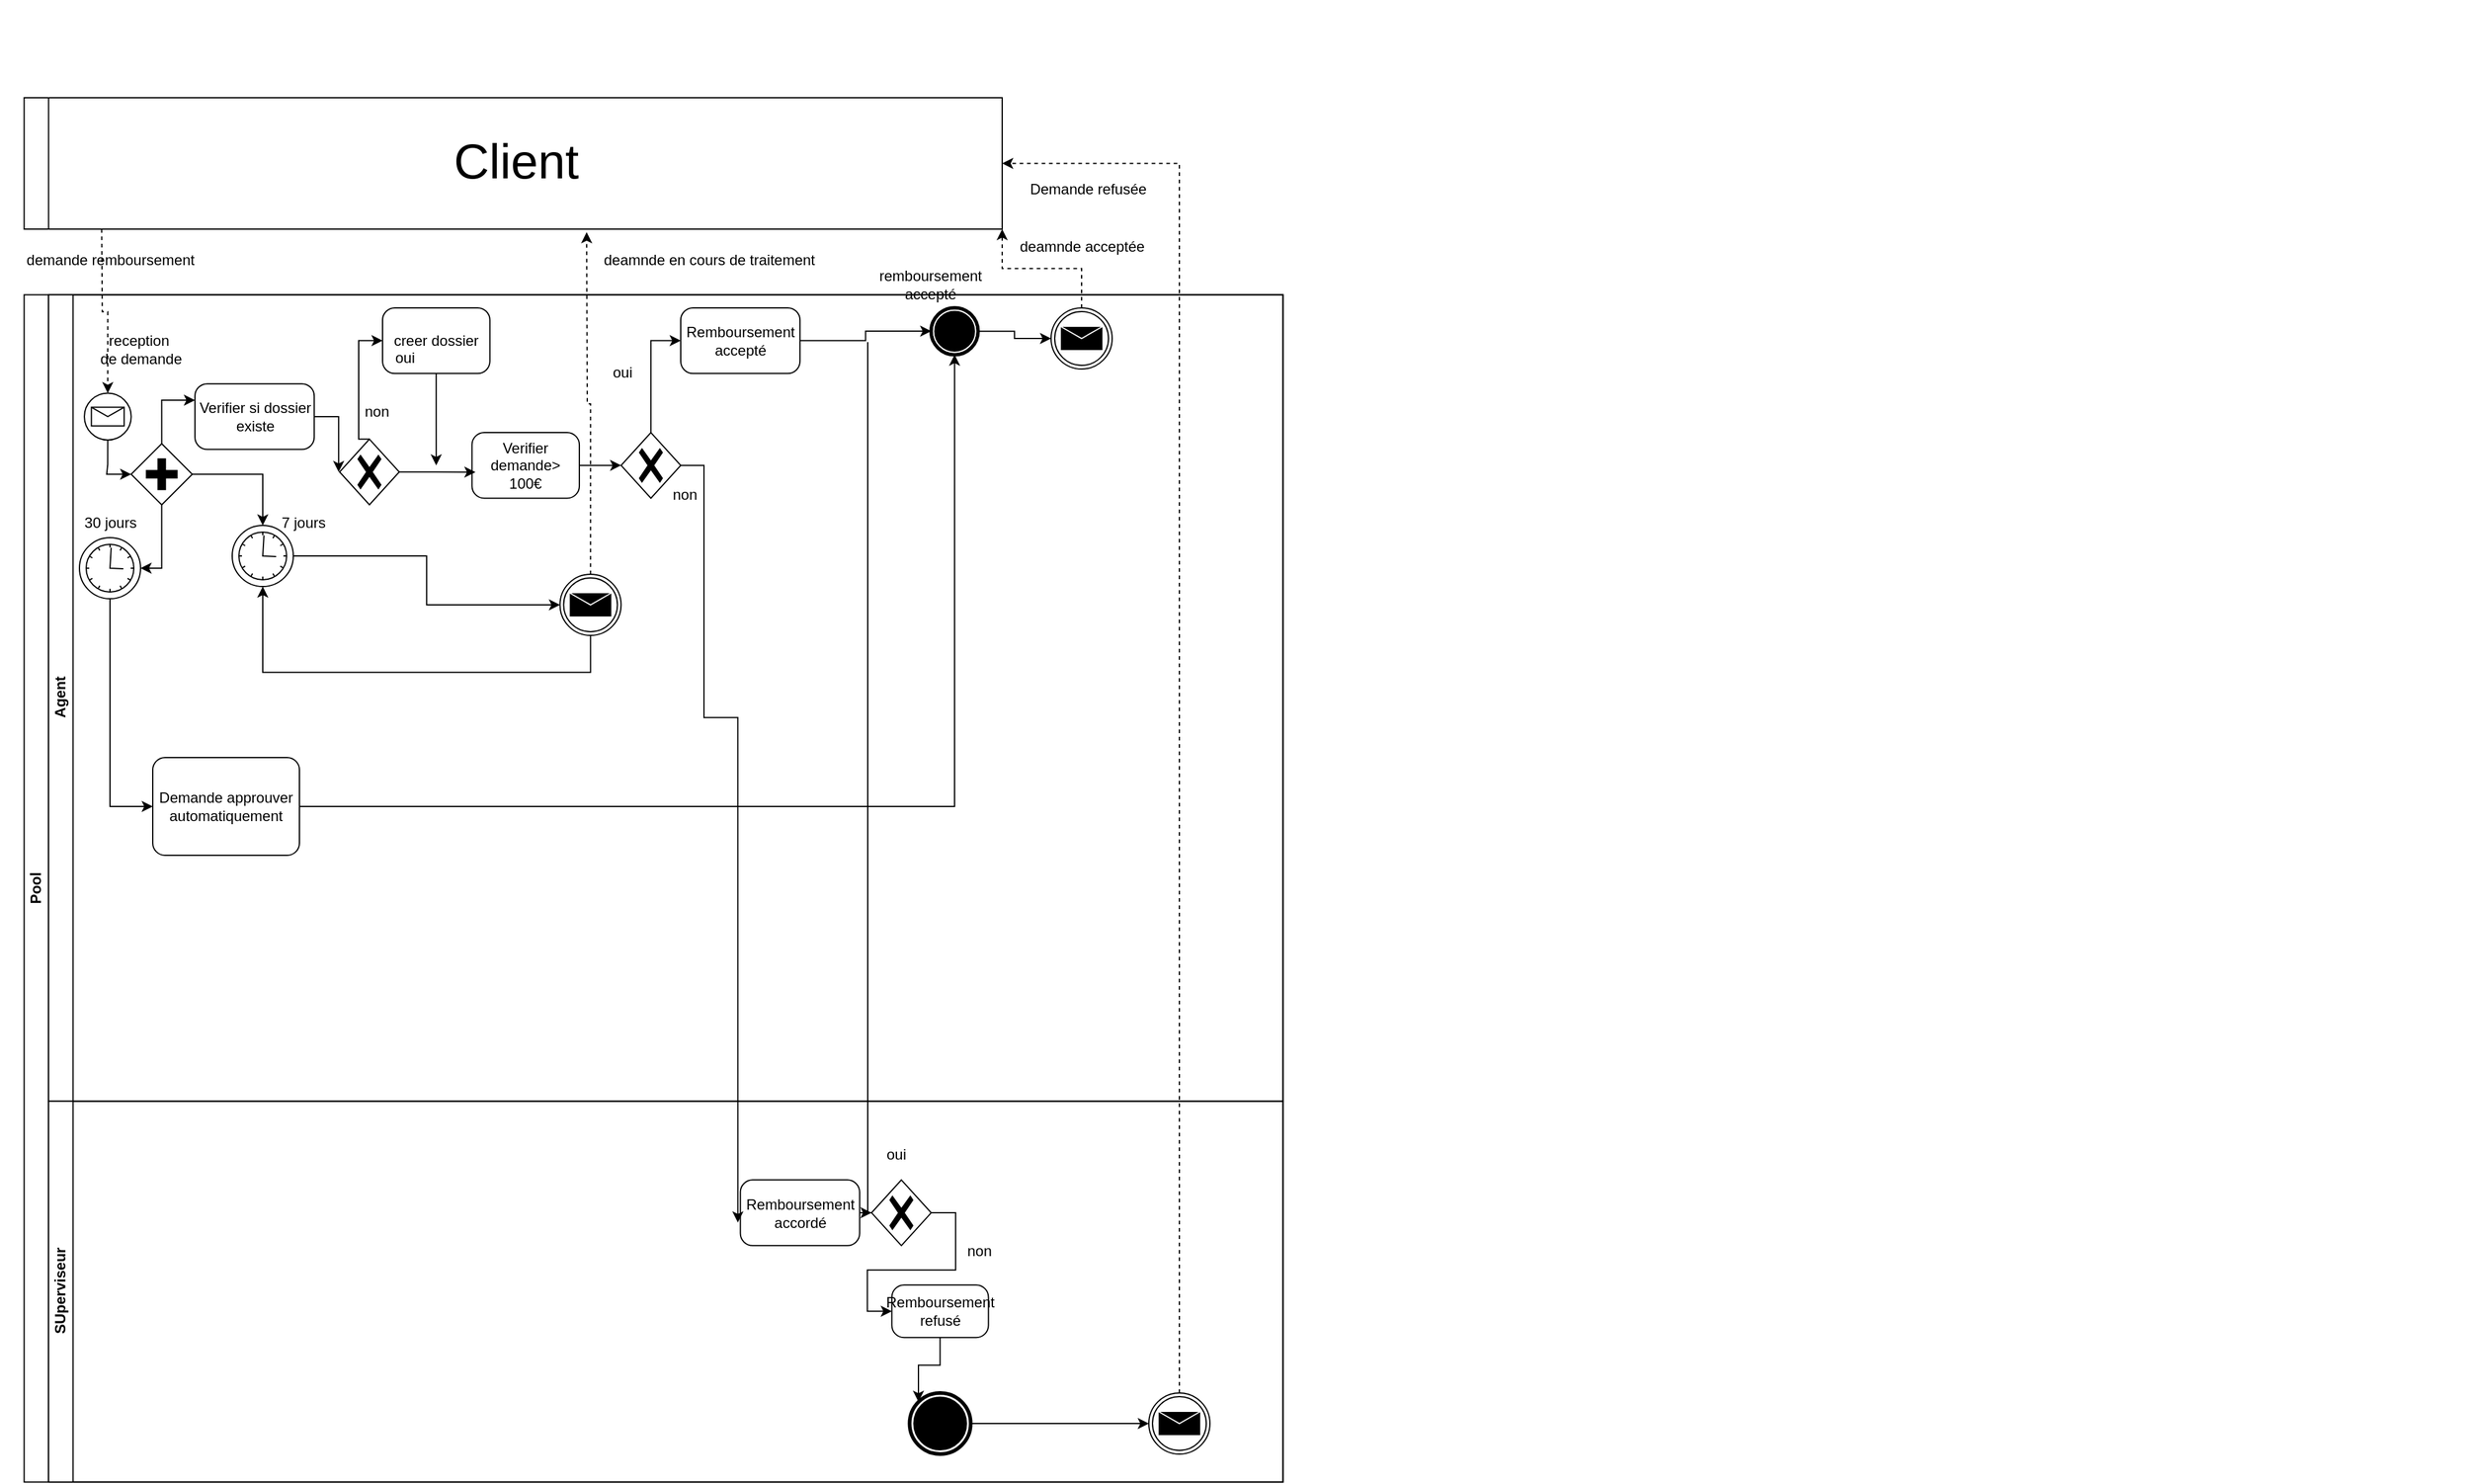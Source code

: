 <mxfile version="24.7.17">
  <diagram name="Page-1" id="uGdV3QrJ44gtEsTstzMS">
    <mxGraphModel dx="1434" dy="1954" grid="1" gridSize="10" guides="1" tooltips="1" connect="1" arrows="1" fold="1" page="1" pageScale="1" pageWidth="827" pageHeight="1169" background="none" math="0" shadow="0">
      <root>
        <mxCell id="0" />
        <mxCell id="1" parent="0" />
        <mxCell id="ghEgp-OwD1J704yQH-gl-111" value="" style="group" parent="1" vertex="1" connectable="0">
          <mxGeometry y="-80" width="2019.759" height="1212.836" as="geometry" />
        </mxCell>
        <mxCell id="ghEgp-OwD1J704yQH-gl-66" value="" style="group" parent="ghEgp-OwD1J704yQH-gl-111" vertex="1" connectable="0">
          <mxGeometry width="2019.759" height="1212.836" as="geometry" />
        </mxCell>
        <mxCell id="ghEgp-OwD1J704yQH-gl-112" value="" style="group" parent="ghEgp-OwD1J704yQH-gl-66" vertex="1" connectable="0">
          <mxGeometry x="10" y="80" width="2009.759" height="1132.836" as="geometry" />
        </mxCell>
        <mxCell id="ghEgp-OwD1J704yQH-gl-72" style="edgeStyle=orthogonalEdgeStyle;rounded=0;orthogonalLoop=1;jettySize=auto;html=1;dashed=1;entryX=0.5;entryY=0;entryDx=0;entryDy=0;entryPerimeter=0;" parent="ghEgp-OwD1J704yQH-gl-112" target="ghEgp-OwD1J704yQH-gl-77" edge="1">
          <mxGeometry relative="1" as="geometry">
            <mxPoint x="73.193" y="107.463" as="sourcePoint" />
            <mxPoint x="73.193" y="198.806" as="targetPoint" />
          </mxGeometry>
        </mxCell>
        <mxCell id="ghEgp-OwD1J704yQH-gl-1" value="" style="swimlane;startSize=20;horizontal=0;html=1;whiteSpace=wrap;" parent="ghEgp-OwD1J704yQH-gl-112" vertex="1">
          <mxGeometry x="9.759" width="800.241" height="107.463" as="geometry">
            <mxRectangle y="20" width="50" height="40" as="alternateBounds" />
          </mxGeometry>
        </mxCell>
        <mxCell id="ghEgp-OwD1J704yQH-gl-10" value="&lt;font style=&quot;font-size: 40px;&quot;&gt;Client&lt;/font&gt;" style="text;html=1;align=center;verticalAlign=middle;resizable=0;points=[];autosize=1;strokeColor=none;fillColor=none;" parent="ghEgp-OwD1J704yQH-gl-1" vertex="1">
          <mxGeometry x="337.451" y="21.493" width="130" height="60" as="geometry" />
        </mxCell>
        <mxCell id="ghEgp-OwD1J704yQH-gl-73" value="Pool" style="swimlane;html=1;childLayout=stackLayout;resizeParent=1;resizeParentMax=0;horizontal=0;startSize=20;horizontalStack=0;whiteSpace=wrap;" parent="ghEgp-OwD1J704yQH-gl-112" vertex="1">
          <mxGeometry x="9.759" y="161.194" width="1030" height="971.642" as="geometry" />
        </mxCell>
        <mxCell id="ghEgp-OwD1J704yQH-gl-75" value="Agent" style="swimlane;html=1;startSize=20;horizontal=0;" parent="ghEgp-OwD1J704yQH-gl-73" vertex="1">
          <mxGeometry x="20" width="1010" height="660" as="geometry" />
        </mxCell>
        <mxCell id="ghEgp-OwD1J704yQH-gl-77" value="" style="points=[[0.145,0.145,0],[0.5,0,0],[0.855,0.145,0],[1,0.5,0],[0.855,0.855,0],[0.5,1,0],[0.145,0.855,0],[0,0.5,0]];shape=mxgraph.bpmn.event;html=1;verticalLabelPosition=bottom;labelBackgroundColor=#ffffff;verticalAlign=top;align=center;perimeter=ellipsePerimeter;outlineConnect=0;aspect=fixed;outline=standard;symbol=message;" parent="ghEgp-OwD1J704yQH-gl-75" vertex="1">
          <mxGeometry x="29.277" y="80.597" width="38.298" height="38.298" as="geometry" />
        </mxCell>
        <mxCell id="ghEgp-OwD1J704yQH-gl-79" value="&lt;div&gt;reception&amp;nbsp;&lt;/div&gt;&lt;div&gt;de demande&lt;/div&gt;" style="text;html=1;align=center;verticalAlign=middle;resizable=0;points=[];autosize=1;strokeColor=none;fillColor=none;" parent="ghEgp-OwD1J704yQH-gl-75" vertex="1">
          <mxGeometry x="29.759" y="24.475" width="90" height="40" as="geometry" />
        </mxCell>
        <mxCell id="ghEgp-OwD1J704yQH-gl-80" value="Verifier si dossier existe" style="points=[[0.25,0,0],[0.5,0,0],[0.75,0,0],[1,0.25,0],[1,0.5,0],[1,0.75,0],[0.75,1,0],[0.5,1,0],[0.25,1,0],[0,0.75,0],[0,0.5,0],[0,0.25,0]];shape=mxgraph.bpmn.task;whiteSpace=wrap;rectStyle=rounded;size=10;html=1;container=1;expand=0;collapsible=0;taskMarker=abstract;" parent="ghEgp-OwD1J704yQH-gl-75" vertex="1">
          <mxGeometry x="119.758" y="72.884" width="97.59" height="53.731" as="geometry" />
        </mxCell>
        <mxCell id="ghEgp-OwD1J704yQH-gl-82" value="" style="points=[[0.25,0.25,0],[0.5,0,0],[0.75,0.25,0],[1,0.5,0],[0.75,0.75,0],[0.5,1,0],[0.25,0.75,0],[0,0.5,0]];shape=mxgraph.bpmn.gateway2;html=1;verticalLabelPosition=bottom;labelBackgroundColor=#ffffff;verticalAlign=top;align=center;perimeter=rhombusPerimeter;outlineConnect=0;outline=none;symbol=none;gwType=exclusive;" parent="ghEgp-OwD1J704yQH-gl-75" vertex="1">
          <mxGeometry x="238.12" y="118.209" width="48.795" height="53.731" as="geometry" />
        </mxCell>
        <mxCell id="ghEgp-OwD1J704yQH-gl-83" style="edgeStyle=orthogonalEdgeStyle;rounded=0;orthogonalLoop=1;jettySize=auto;html=1;entryX=0;entryY=0.5;entryDx=0;entryDy=0;entryPerimeter=0;" parent="ghEgp-OwD1J704yQH-gl-75" source="ghEgp-OwD1J704yQH-gl-80" target="ghEgp-OwD1J704yQH-gl-82" edge="1">
          <mxGeometry relative="1" as="geometry" />
        </mxCell>
        <mxCell id="ghEgp-OwD1J704yQH-gl-89" style="edgeStyle=orthogonalEdgeStyle;rounded=0;orthogonalLoop=1;jettySize=auto;html=1;" parent="ghEgp-OwD1J704yQH-gl-75" source="ghEgp-OwD1J704yQH-gl-84" edge="1">
          <mxGeometry relative="1" as="geometry">
            <mxPoint x="317.169" y="139.701" as="targetPoint" />
          </mxGeometry>
        </mxCell>
        <mxCell id="ghEgp-OwD1J704yQH-gl-84" value="creer dossier" style="points=[[0.25,0,0],[0.5,0,0],[0.75,0,0],[1,0.25,0],[1,0.5,0],[1,0.75,0],[0.75,1,0],[0.5,1,0],[0.25,1,0],[0,0.75,0],[0,0.5,0],[0,0.25,0]];shape=mxgraph.bpmn.task;whiteSpace=wrap;rectStyle=rounded;size=10;html=1;container=1;expand=0;collapsible=0;taskMarker=abstract;" parent="ghEgp-OwD1J704yQH-gl-75" vertex="1">
          <mxGeometry x="273.253" y="10.746" width="87.831" height="53.731" as="geometry" />
        </mxCell>
        <mxCell id="ghEgp-OwD1J704yQH-gl-85" style="edgeStyle=orthogonalEdgeStyle;rounded=0;orthogonalLoop=1;jettySize=auto;html=1;exitX=0.5;exitY=0;exitDx=0;exitDy=0;exitPerimeter=0;entryX=0;entryY=0.5;entryDx=0;entryDy=0;entryPerimeter=0;" parent="ghEgp-OwD1J704yQH-gl-75" source="ghEgp-OwD1J704yQH-gl-82" target="ghEgp-OwD1J704yQH-gl-84" edge="1">
          <mxGeometry relative="1" as="geometry">
            <Array as="points">
              <mxPoint x="253.735" y="118.209" />
              <mxPoint x="253.735" y="37.612" />
            </Array>
          </mxGeometry>
        </mxCell>
        <mxCell id="ghEgp-OwD1J704yQH-gl-86" value="non" style="text;html=1;align=center;verticalAlign=middle;resizable=0;points=[];autosize=1;" parent="ghEgp-OwD1J704yQH-gl-75" vertex="1">
          <mxGeometry x="247.88" y="80.597" width="40" height="30" as="geometry" />
        </mxCell>
        <mxCell id="ghEgp-OwD1J704yQH-gl-92" style="edgeStyle=orthogonalEdgeStyle;rounded=0;orthogonalLoop=1;jettySize=auto;html=1;exitX=1;exitY=0.5;exitDx=0;exitDy=0;exitPerimeter=0;" parent="ghEgp-OwD1J704yQH-gl-75" source="ghEgp-OwD1J704yQH-gl-87" target="ghEgp-OwD1J704yQH-gl-91" edge="1">
          <mxGeometry relative="1" as="geometry" />
        </mxCell>
        <mxCell id="ghEgp-OwD1J704yQH-gl-87" value="Verifier demande&amp;gt; 100€" style="points=[[0.25,0,0],[0.5,0,0],[0.75,0,0],[1,0.25,0],[1,0.5,0],[1,0.75,0],[0.75,1,0],[0.5,1,0],[0.25,1,0],[0,0.75,0],[0,0.5,0],[0,0.25,0]];shape=mxgraph.bpmn.task;whiteSpace=wrap;rectStyle=rounded;size=10;html=1;container=1;expand=0;collapsible=0;taskMarker=abstract;" parent="ghEgp-OwD1J704yQH-gl-75" vertex="1">
          <mxGeometry x="346.446" y="112.836" width="87.831" height="53.731" as="geometry" />
        </mxCell>
        <mxCell id="ghEgp-OwD1J704yQH-gl-88" style="edgeStyle=orthogonalEdgeStyle;rounded=0;orthogonalLoop=1;jettySize=auto;html=1;entryX=0.032;entryY=0.603;entryDx=0;entryDy=0;entryPerimeter=0;" parent="ghEgp-OwD1J704yQH-gl-75" source="ghEgp-OwD1J704yQH-gl-82" target="ghEgp-OwD1J704yQH-gl-87" edge="1">
          <mxGeometry relative="1" as="geometry" />
        </mxCell>
        <mxCell id="ghEgp-OwD1J704yQH-gl-91" value="" style="points=[[0.25,0.25,0],[0.5,0,0],[0.75,0.25,0],[1,0.5,0],[0.75,0.75,0],[0.5,1,0],[0.25,0.75,0],[0,0.5,0]];shape=mxgraph.bpmn.gateway2;html=1;verticalLabelPosition=bottom;labelBackgroundColor=#ffffff;verticalAlign=top;align=center;perimeter=rhombusPerimeter;outlineConnect=0;outline=none;symbol=none;gwType=exclusive;" parent="ghEgp-OwD1J704yQH-gl-75" vertex="1">
          <mxGeometry x="468.434" y="112.836" width="48.795" height="53.731" as="geometry" />
        </mxCell>
        <mxCell id="ghEgp-OwD1J704yQH-gl-100" style="edgeStyle=orthogonalEdgeStyle;rounded=0;orthogonalLoop=1;jettySize=auto;html=1;" parent="ghEgp-OwD1J704yQH-gl-75" source="ghEgp-OwD1J704yQH-gl-93" target="ghEgp-OwD1J704yQH-gl-99" edge="1">
          <mxGeometry relative="1" as="geometry" />
        </mxCell>
        <mxCell id="ghEgp-OwD1J704yQH-gl-93" value="Remboursement accepté" style="points=[[0.25,0,0],[0.5,0,0],[0.75,0,0],[1,0.25,0],[1,0.5,0],[1,0.75,0],[0.75,1,0],[0.5,1,0],[0.25,1,0],[0,0.75,0],[0,0.5,0],[0,0.25,0]];shape=mxgraph.bpmn.task;whiteSpace=wrap;rectStyle=rounded;size=10;html=1;container=1;expand=0;collapsible=0;taskMarker=abstract;" parent="ghEgp-OwD1J704yQH-gl-75" vertex="1">
          <mxGeometry x="517.229" y="10.746" width="97.59" height="53.731" as="geometry" />
        </mxCell>
        <mxCell id="ghEgp-OwD1J704yQH-gl-94" style="edgeStyle=orthogonalEdgeStyle;rounded=0;orthogonalLoop=1;jettySize=auto;html=1;entryX=0;entryY=0.5;entryDx=0;entryDy=0;entryPerimeter=0;" parent="ghEgp-OwD1J704yQH-gl-75" source="ghEgp-OwD1J704yQH-gl-91" target="ghEgp-OwD1J704yQH-gl-93" edge="1">
          <mxGeometry relative="1" as="geometry" />
        </mxCell>
        <mxCell id="ghEgp-OwD1J704yQH-gl-95" value="oui" style="text;html=1;align=center;verticalAlign=middle;resizable=0;points=[];autosize=1;" parent="ghEgp-OwD1J704yQH-gl-75" vertex="1">
          <mxGeometry x="448.916" y="48.358" width="40" height="30" as="geometry" />
        </mxCell>
        <mxCell id="IVteL6hl-BJ2XIqQ1IyN-16" style="edgeStyle=orthogonalEdgeStyle;rounded=0;orthogonalLoop=1;jettySize=auto;html=1;exitX=1;exitY=0.5;exitDx=0;exitDy=0;exitPerimeter=0;" edge="1" parent="ghEgp-OwD1J704yQH-gl-75" source="ghEgp-OwD1J704yQH-gl-99" target="IVteL6hl-BJ2XIqQ1IyN-17">
          <mxGeometry relative="1" as="geometry">
            <mxPoint x="810.241" y="29.806" as="targetPoint" />
          </mxGeometry>
        </mxCell>
        <mxCell id="ghEgp-OwD1J704yQH-gl-99" value="" style="points=[[0.145,0.145,0],[0.5,0,0],[0.855,0.145,0],[1,0.5,0],[0.855,0.855,0],[0.5,1,0],[0.145,0.855,0],[0,0.5,0]];shape=mxgraph.bpmn.event;html=1;verticalLabelPosition=bottom;labelBackgroundColor=#ffffff;verticalAlign=top;align=center;perimeter=ellipsePerimeter;outlineConnect=0;aspect=fixed;outline=end;symbol=terminate;" parent="ghEgp-OwD1J704yQH-gl-75" vertex="1">
          <mxGeometry x="722.169" y="10.746" width="38.298" height="38.298" as="geometry" />
        </mxCell>
        <mxCell id="ghEgp-OwD1J704yQH-gl-98" value="non" style="text;html=1;align=center;verticalAlign=middle;resizable=0;points=[];autosize=1;" parent="ghEgp-OwD1J704yQH-gl-75" vertex="1">
          <mxGeometry x="500.241" y="148.806" width="40" height="30" as="geometry" />
        </mxCell>
        <mxCell id="Hb0hjDJ2pyMfMAqpCGX1-11" style="edgeStyle=orthogonalEdgeStyle;rounded=0;orthogonalLoop=1;jettySize=auto;html=1;exitX=1;exitY=0.5;exitDx=0;exitDy=0;exitPerimeter=0;" parent="ghEgp-OwD1J704yQH-gl-75" source="Hb0hjDJ2pyMfMAqpCGX1-3" target="Hb0hjDJ2pyMfMAqpCGX1-10" edge="1">
          <mxGeometry relative="1" as="geometry" />
        </mxCell>
        <mxCell id="Hb0hjDJ2pyMfMAqpCGX1-3" value="" style="points=[[0.145,0.145,0],[0.5,0,0],[0.855,0.145,0],[1,0.5,0],[0.855,0.855,0],[0.5,1,0],[0.145,0.855,0],[0,0.5,0]];shape=mxgraph.bpmn.event;html=1;verticalLabelPosition=bottom;labelBackgroundColor=#ffffff;verticalAlign=top;align=center;perimeter=ellipsePerimeter;outlineConnect=0;aspect=fixed;outline=standard;symbol=timer;" parent="ghEgp-OwD1J704yQH-gl-75" vertex="1">
          <mxGeometry x="150.241" y="188.806" width="50" height="50" as="geometry" />
        </mxCell>
        <mxCell id="Hb0hjDJ2pyMfMAqpCGX1-8" style="edgeStyle=orthogonalEdgeStyle;rounded=0;orthogonalLoop=1;jettySize=auto;html=1;exitX=1;exitY=0.5;exitDx=0;exitDy=0;exitPerimeter=0;" parent="ghEgp-OwD1J704yQH-gl-75" source="Hb0hjDJ2pyMfMAqpCGX1-5" target="Hb0hjDJ2pyMfMAqpCGX1-3" edge="1">
          <mxGeometry relative="1" as="geometry" />
        </mxCell>
        <mxCell id="Hb0hjDJ2pyMfMAqpCGX1-5" value="" style="points=[[0.25,0.25,0],[0.5,0,0],[0.75,0.25,0],[1,0.5,0],[0.75,0.75,0],[0.5,1,0],[0.25,0.75,0],[0,0.5,0]];shape=mxgraph.bpmn.gateway2;html=1;verticalLabelPosition=bottom;labelBackgroundColor=#ffffff;verticalAlign=top;align=center;perimeter=rhombusPerimeter;outlineConnect=0;outline=none;symbol=none;gwType=parallel;" parent="ghEgp-OwD1J704yQH-gl-75" vertex="1">
          <mxGeometry x="67.571" y="121.936" width="50" height="50" as="geometry" />
        </mxCell>
        <mxCell id="Hb0hjDJ2pyMfMAqpCGX1-6" style="edgeStyle=orthogonalEdgeStyle;rounded=0;orthogonalLoop=1;jettySize=auto;html=1;entryX=0;entryY=0.5;entryDx=0;entryDy=0;entryPerimeter=0;" parent="ghEgp-OwD1J704yQH-gl-75" source="ghEgp-OwD1J704yQH-gl-77" target="Hb0hjDJ2pyMfMAqpCGX1-5" edge="1">
          <mxGeometry relative="1" as="geometry" />
        </mxCell>
        <mxCell id="Hb0hjDJ2pyMfMAqpCGX1-7" style="edgeStyle=orthogonalEdgeStyle;rounded=0;orthogonalLoop=1;jettySize=auto;html=1;exitX=0.5;exitY=0;exitDx=0;exitDy=0;exitPerimeter=0;entryX=0;entryY=0.25;entryDx=0;entryDy=0;entryPerimeter=0;" parent="ghEgp-OwD1J704yQH-gl-75" source="Hb0hjDJ2pyMfMAqpCGX1-5" target="ghEgp-OwD1J704yQH-gl-80" edge="1">
          <mxGeometry relative="1" as="geometry" />
        </mxCell>
        <mxCell id="Hb0hjDJ2pyMfMAqpCGX1-9" value="7 jours" style="text;html=1;align=center;verticalAlign=middle;resizable=0;points=[];autosize=1;strokeColor=none;fillColor=none;" parent="ghEgp-OwD1J704yQH-gl-75" vertex="1">
          <mxGeometry x="178.121" y="171.936" width="60" height="30" as="geometry" />
        </mxCell>
        <mxCell id="Hb0hjDJ2pyMfMAqpCGX1-13" style="edgeStyle=orthogonalEdgeStyle;rounded=0;orthogonalLoop=1;jettySize=auto;html=1;dashed=1;" parent="ghEgp-OwD1J704yQH-gl-75" source="Hb0hjDJ2pyMfMAqpCGX1-10" edge="1">
          <mxGeometry relative="1" as="geometry">
            <mxPoint x="440.241" y="-51.194" as="targetPoint" />
          </mxGeometry>
        </mxCell>
        <mxCell id="Hb0hjDJ2pyMfMAqpCGX1-10" value="" style="points=[[0.145,0.145,0],[0.5,0,0],[0.855,0.145,0],[1,0.5,0],[0.855,0.855,0],[0.5,1,0],[0.145,0.855,0],[0,0.5,0]];shape=mxgraph.bpmn.event;html=1;verticalLabelPosition=bottom;labelBackgroundColor=#ffffff;verticalAlign=top;align=center;perimeter=ellipsePerimeter;outlineConnect=0;aspect=fixed;outline=throwing;symbol=message;" parent="ghEgp-OwD1J704yQH-gl-75" vertex="1">
          <mxGeometry x="418.431" y="228.806" width="50" height="50" as="geometry" />
        </mxCell>
        <mxCell id="Hb0hjDJ2pyMfMAqpCGX1-19" style="edgeStyle=orthogonalEdgeStyle;rounded=0;orthogonalLoop=1;jettySize=auto;html=1;entryX=0.5;entryY=1;entryDx=0;entryDy=0;entryPerimeter=0;" parent="ghEgp-OwD1J704yQH-gl-75" source="Hb0hjDJ2pyMfMAqpCGX1-10" target="Hb0hjDJ2pyMfMAqpCGX1-3" edge="1">
          <mxGeometry relative="1" as="geometry">
            <Array as="points">
              <mxPoint x="443" y="309" />
              <mxPoint x="175" y="309" />
            </Array>
          </mxGeometry>
        </mxCell>
        <mxCell id="IVteL6hl-BJ2XIqQ1IyN-4" value="" style="points=[[0.145,0.145,0],[0.5,0,0],[0.855,0.145,0],[1,0.5,0],[0.855,0.855,0],[0.5,1,0],[0.145,0.855,0],[0,0.5,0]];shape=mxgraph.bpmn.event;html=1;verticalLabelPosition=bottom;labelBackgroundColor=#ffffff;verticalAlign=top;align=center;perimeter=ellipsePerimeter;outlineConnect=0;aspect=fixed;outline=standard;symbol=timer;" vertex="1" parent="ghEgp-OwD1J704yQH-gl-75">
          <mxGeometry x="25.241" y="198.806" width="50" height="50" as="geometry" />
        </mxCell>
        <mxCell id="IVteL6hl-BJ2XIqQ1IyN-5" style="edgeStyle=orthogonalEdgeStyle;rounded=0;orthogonalLoop=1;jettySize=auto;html=1;entryX=1;entryY=0.5;entryDx=0;entryDy=0;entryPerimeter=0;" edge="1" parent="ghEgp-OwD1J704yQH-gl-75" source="Hb0hjDJ2pyMfMAqpCGX1-5" target="IVteL6hl-BJ2XIqQ1IyN-4">
          <mxGeometry relative="1" as="geometry">
            <Array as="points">
              <mxPoint x="93" y="224" />
            </Array>
          </mxGeometry>
        </mxCell>
        <mxCell id="IVteL6hl-BJ2XIqQ1IyN-6" value="30 jours" style="text;html=1;align=center;verticalAlign=middle;resizable=0;points=[];autosize=1;strokeColor=none;fillColor=none;" vertex="1" parent="ghEgp-OwD1J704yQH-gl-75">
          <mxGeometry x="15.241" y="171.936" width="70" height="30" as="geometry" />
        </mxCell>
        <mxCell id="IVteL6hl-BJ2XIqQ1IyN-9" style="edgeStyle=orthogonalEdgeStyle;rounded=0;orthogonalLoop=1;jettySize=auto;html=1;exitX=1;exitY=0.5;exitDx=0;exitDy=0;exitPerimeter=0;" edge="1" parent="ghEgp-OwD1J704yQH-gl-75" source="IVteL6hl-BJ2XIqQ1IyN-7" target="ghEgp-OwD1J704yQH-gl-99">
          <mxGeometry relative="1" as="geometry" />
        </mxCell>
        <mxCell id="IVteL6hl-BJ2XIqQ1IyN-7" value="Demande approuver automatiquement" style="points=[[0.25,0,0],[0.5,0,0],[0.75,0,0],[1,0.25,0],[1,0.5,0],[1,0.75,0],[0.75,1,0],[0.5,1,0],[0.25,1,0],[0,0.75,0],[0,0.5,0],[0,0.25,0]];shape=mxgraph.bpmn.task;whiteSpace=wrap;rectStyle=rounded;size=10;html=1;container=1;expand=0;collapsible=0;taskMarker=abstract;" vertex="1" parent="ghEgp-OwD1J704yQH-gl-75">
          <mxGeometry x="85.241" y="378.806" width="120" height="80" as="geometry" />
        </mxCell>
        <mxCell id="IVteL6hl-BJ2XIqQ1IyN-8" style="edgeStyle=orthogonalEdgeStyle;rounded=0;orthogonalLoop=1;jettySize=auto;html=1;exitX=0.5;exitY=1;exitDx=0;exitDy=0;exitPerimeter=0;entryX=0;entryY=0.5;entryDx=0;entryDy=0;entryPerimeter=0;" edge="1" parent="ghEgp-OwD1J704yQH-gl-75" source="IVteL6hl-BJ2XIqQ1IyN-4" target="IVteL6hl-BJ2XIqQ1IyN-7">
          <mxGeometry relative="1" as="geometry" />
        </mxCell>
        <mxCell id="IVteL6hl-BJ2XIqQ1IyN-17" value="" style="points=[[0.145,0.145,0],[0.5,0,0],[0.855,0.145,0],[1,0.5,0],[0.855,0.855,0],[0.5,1,0],[0.145,0.855,0],[0,0.5,0]];shape=mxgraph.bpmn.event;html=1;verticalLabelPosition=bottom;labelBackgroundColor=#ffffff;verticalAlign=top;align=center;perimeter=ellipsePerimeter;outlineConnect=0;aspect=fixed;outline=throwing;symbol=message;" vertex="1" parent="ghEgp-OwD1J704yQH-gl-75">
          <mxGeometry x="820.241" y="10.806" width="50" height="50" as="geometry" />
        </mxCell>
        <mxCell id="ghEgp-OwD1J704yQH-gl-76" value="SUperviseur" style="swimlane;html=1;startSize=20;horizontal=0;" parent="ghEgp-OwD1J704yQH-gl-73" vertex="1">
          <mxGeometry x="20" y="660" width="1010" height="311.642" as="geometry" />
        </mxCell>
        <mxCell id="ghEgp-OwD1J704yQH-gl-96" value="Remboursement accordé" style="points=[[0.25,0,0],[0.5,0,0],[0.75,0,0],[1,0.25,0],[1,0.5,0],[1,0.75,0],[0.75,1,0],[0.5,1,0],[0.25,1,0],[0,0.75,0],[0,0.5,0],[0,0.25,0]];shape=mxgraph.bpmn.task;whiteSpace=wrap;rectStyle=rounded;size=10;html=1;container=1;expand=0;collapsible=0;taskMarker=abstract;" parent="ghEgp-OwD1J704yQH-gl-76" vertex="1">
          <mxGeometry x="566.024" y="64.478" width="97.59" height="53.731" as="geometry" />
        </mxCell>
        <mxCell id="ghEgp-OwD1J704yQH-gl-103" style="edgeStyle=orthogonalEdgeStyle;rounded=0;orthogonalLoop=1;jettySize=auto;html=1;startArrow=none;startFill=0;endArrow=none;endFill=0;" parent="ghEgp-OwD1J704yQH-gl-76" source="ghEgp-OwD1J704yQH-gl-102" edge="1">
          <mxGeometry relative="1" as="geometry">
            <mxPoint x="670.241" y="-621.194" as="targetPoint" />
            <Array as="points">
              <mxPoint x="670" y="91" />
            </Array>
          </mxGeometry>
        </mxCell>
        <mxCell id="ghEgp-OwD1J704yQH-gl-102" value="" style="points=[[0.25,0.25,0],[0.5,0,0],[0.75,0.25,0],[1,0.5,0],[0.75,0.75,0],[0.5,1,0],[0.25,0.75,0],[0,0.5,0]];shape=mxgraph.bpmn.gateway2;html=1;verticalLabelPosition=bottom;labelBackgroundColor=#ffffff;verticalAlign=top;align=center;perimeter=rhombusPerimeter;outlineConnect=0;outline=none;symbol=none;gwType=exclusive;" parent="ghEgp-OwD1J704yQH-gl-76" vertex="1">
          <mxGeometry x="673.373" y="64.478" width="48.795" height="53.731" as="geometry" />
        </mxCell>
        <mxCell id="ghEgp-OwD1J704yQH-gl-104" style="edgeStyle=orthogonalEdgeStyle;rounded=0;orthogonalLoop=1;jettySize=auto;html=1;exitX=1;exitY=0.5;exitDx=0;exitDy=0;exitPerimeter=0;entryX=0;entryY=0.5;entryDx=0;entryDy=0;entryPerimeter=0;" parent="ghEgp-OwD1J704yQH-gl-76" source="ghEgp-OwD1J704yQH-gl-96" target="ghEgp-OwD1J704yQH-gl-102" edge="1">
          <mxGeometry relative="1" as="geometry" />
        </mxCell>
        <mxCell id="ghEgp-OwD1J704yQH-gl-109" style="edgeStyle=orthogonalEdgeStyle;rounded=0;orthogonalLoop=1;jettySize=auto;html=1;entryX=0.145;entryY=0.145;entryDx=0;entryDy=0;entryPerimeter=0;" parent="ghEgp-OwD1J704yQH-gl-76" source="ghEgp-OwD1J704yQH-gl-106" edge="1" target="IVteL6hl-BJ2XIqQ1IyN-1">
          <mxGeometry relative="1" as="geometry">
            <mxPoint x="729.488" y="236.418" as="targetPoint" />
          </mxGeometry>
        </mxCell>
        <mxCell id="ghEgp-OwD1J704yQH-gl-106" value="Remboursement refusé" style="points=[[0.25,0,0],[0.5,0,0],[0.75,0,0],[1,0.25,0],[1,0.5,0],[1,0.75,0],[0.75,1,0],[0.5,1,0],[0.25,1,0],[0,0.75,0],[0,0.5,0],[0,0.25,0]];shape=mxgraph.bpmn.task;whiteSpace=wrap;rectStyle=rounded;size=10;html=1;container=1;expand=0;collapsible=0;taskMarker=abstract;" parent="ghEgp-OwD1J704yQH-gl-76" vertex="1">
          <mxGeometry x="689.964" y="150.448" width="79.048" height="42.985" as="geometry" />
        </mxCell>
        <mxCell id="ghEgp-OwD1J704yQH-gl-107" style="edgeStyle=orthogonalEdgeStyle;rounded=0;orthogonalLoop=1;jettySize=auto;html=1;exitX=1;exitY=0.5;exitDx=0;exitDy=0;exitPerimeter=0;entryX=0;entryY=0.5;entryDx=0;entryDy=0;entryPerimeter=0;" parent="ghEgp-OwD1J704yQH-gl-76" source="ghEgp-OwD1J704yQH-gl-102" target="ghEgp-OwD1J704yQH-gl-106" edge="1">
          <mxGeometry relative="1" as="geometry" />
        </mxCell>
        <mxCell id="ghEgp-OwD1J704yQH-gl-108" value="non" style="text;html=1;align=center;verticalAlign=middle;resizable=0;points=[];autosize=1;strokeColor=none;fillColor=none;" parent="ghEgp-OwD1J704yQH-gl-76" vertex="1">
          <mxGeometry x="741.687" y="107.463" width="40" height="30" as="geometry" />
        </mxCell>
        <mxCell id="ghEgp-OwD1J704yQH-gl-105" value="oui" style="text;html=1;align=center;verticalAlign=middle;resizable=0;points=[];autosize=1;" parent="ghEgp-OwD1J704yQH-gl-76" vertex="1">
          <mxGeometry x="673.371" y="28.806" width="40" height="30" as="geometry" />
        </mxCell>
        <mxCell id="IVteL6hl-BJ2XIqQ1IyN-10" style="edgeStyle=orthogonalEdgeStyle;rounded=0;orthogonalLoop=1;jettySize=auto;html=1;entryX=0;entryY=0.5;entryDx=0;entryDy=0;entryPerimeter=0;" edge="1" parent="ghEgp-OwD1J704yQH-gl-76" source="IVteL6hl-BJ2XIqQ1IyN-1" target="IVteL6hl-BJ2XIqQ1IyN-11">
          <mxGeometry relative="1" as="geometry">
            <mxPoint x="890.241" y="263.806" as="targetPoint" />
          </mxGeometry>
        </mxCell>
        <mxCell id="IVteL6hl-BJ2XIqQ1IyN-1" value="" style="points=[[0.145,0.145,0],[0.5,0,0],[0.855,0.145,0],[1,0.5,0],[0.855,0.855,0],[0.5,1,0],[0.145,0.855,0],[0,0.5,0]];shape=mxgraph.bpmn.event;html=1;verticalLabelPosition=bottom;labelBackgroundColor=#ffffff;verticalAlign=top;align=center;perimeter=ellipsePerimeter;outlineConnect=0;aspect=fixed;outline=end;symbol=terminate;" vertex="1" parent="ghEgp-OwD1J704yQH-gl-76">
          <mxGeometry x="704.491" y="238.806" width="50" height="50" as="geometry" />
        </mxCell>
        <mxCell id="IVteL6hl-BJ2XIqQ1IyN-11" value="" style="points=[[0.145,0.145,0],[0.5,0,0],[0.855,0.145,0],[1,0.5,0],[0.855,0.855,0],[0.5,1,0],[0.145,0.855,0],[0,0.5,0]];shape=mxgraph.bpmn.event;html=1;verticalLabelPosition=bottom;labelBackgroundColor=#ffffff;verticalAlign=top;align=center;perimeter=ellipsePerimeter;outlineConnect=0;aspect=fixed;outline=throwing;symbol=message;" vertex="1" parent="ghEgp-OwD1J704yQH-gl-76">
          <mxGeometry x="900.241" y="238.806" width="50" height="50" as="geometry" />
        </mxCell>
        <mxCell id="ghEgp-OwD1J704yQH-gl-97" style="edgeStyle=orthogonalEdgeStyle;rounded=0;orthogonalLoop=1;jettySize=auto;html=1;entryX=-0.021;entryY=0.648;entryDx=0;entryDy=0;entryPerimeter=0;" parent="ghEgp-OwD1J704yQH-gl-73" source="ghEgp-OwD1J704yQH-gl-91" target="ghEgp-OwD1J704yQH-gl-96" edge="1">
          <mxGeometry relative="1" as="geometry">
            <Array as="points">
              <mxPoint x="556.265" y="139.701" />
              <mxPoint x="556.265" y="346.03" />
            </Array>
          </mxGeometry>
        </mxCell>
        <mxCell id="ghEgp-OwD1J704yQH-gl-78" value="demande remboursement" style="text;html=1;align=center;verticalAlign=middle;resizable=0;points=[];autosize=1;strokeColor=none;fillColor=none;" parent="ghEgp-OwD1J704yQH-gl-112" vertex="1">
          <mxGeometry y="118.209" width="160" height="30" as="geometry" />
        </mxCell>
        <mxCell id="Hb0hjDJ2pyMfMAqpCGX1-14" value="deamnde en cours de traitement" style="text;html=1;align=center;verticalAlign=middle;resizable=0;points=[];autosize=1;strokeColor=none;fillColor=none;" parent="ghEgp-OwD1J704yQH-gl-112" vertex="1">
          <mxGeometry x="470" y="118.21" width="200" height="30" as="geometry" />
        </mxCell>
        <mxCell id="IVteL6hl-BJ2XIqQ1IyN-13" style="edgeStyle=orthogonalEdgeStyle;rounded=0;orthogonalLoop=1;jettySize=auto;html=1;exitX=0.5;exitY=0;exitDx=0;exitDy=0;exitPerimeter=0;entryX=1;entryY=0.5;entryDx=0;entryDy=0;dashed=1;" edge="1" parent="ghEgp-OwD1J704yQH-gl-112" source="IVteL6hl-BJ2XIqQ1IyN-11" target="ghEgp-OwD1J704yQH-gl-1">
          <mxGeometry relative="1" as="geometry" />
        </mxCell>
        <mxCell id="IVteL6hl-BJ2XIqQ1IyN-14" value="Demande refusée" style="text;html=1;align=center;verticalAlign=middle;resizable=0;points=[];autosize=1;strokeColor=none;fillColor=none;" vertex="1" parent="ghEgp-OwD1J704yQH-gl-112">
          <mxGeometry x="820" y="60" width="120" height="30" as="geometry" />
        </mxCell>
        <mxCell id="IVteL6hl-BJ2XIqQ1IyN-19" style="edgeStyle=orthogonalEdgeStyle;rounded=0;orthogonalLoop=1;jettySize=auto;html=1;exitX=0.5;exitY=0;exitDx=0;exitDy=0;exitPerimeter=0;entryX=1;entryY=1;entryDx=0;entryDy=0;dashed=1;" edge="1" parent="ghEgp-OwD1J704yQH-gl-112" source="IVteL6hl-BJ2XIqQ1IyN-17" target="ghEgp-OwD1J704yQH-gl-1">
          <mxGeometry relative="1" as="geometry" />
        </mxCell>
        <mxCell id="IVteL6hl-BJ2XIqQ1IyN-20" value="deamnde acceptée" style="text;html=1;align=center;verticalAlign=middle;resizable=0;points=[];autosize=1;strokeColor=none;fillColor=none;" vertex="1" parent="ghEgp-OwD1J704yQH-gl-112">
          <mxGeometry x="810" y="107.46" width="130" height="30" as="geometry" />
        </mxCell>
        <mxCell id="ghEgp-OwD1J704yQH-gl-90" value="oui" style="text;html=1;align=center;verticalAlign=middle;resizable=0;points=[];autosize=1;" parent="ghEgp-OwD1J704yQH-gl-111" vertex="1">
          <mxGeometry x="311" y="278" width="40" height="30" as="geometry" />
        </mxCell>
        <mxCell id="ghEgp-OwD1J704yQH-gl-101" value="&lt;div&gt;remboursement&lt;/div&gt;&lt;div&gt;accepté&lt;/div&gt;" style="text;html=1;align=center;verticalAlign=middle;resizable=0;points=[];autosize=1;strokeColor=none;fillColor=none;" parent="ghEgp-OwD1J704yQH-gl-111" vertex="1">
          <mxGeometry x="706" y="213" width="110" height="40" as="geometry" />
        </mxCell>
      </root>
    </mxGraphModel>
  </diagram>
</mxfile>
